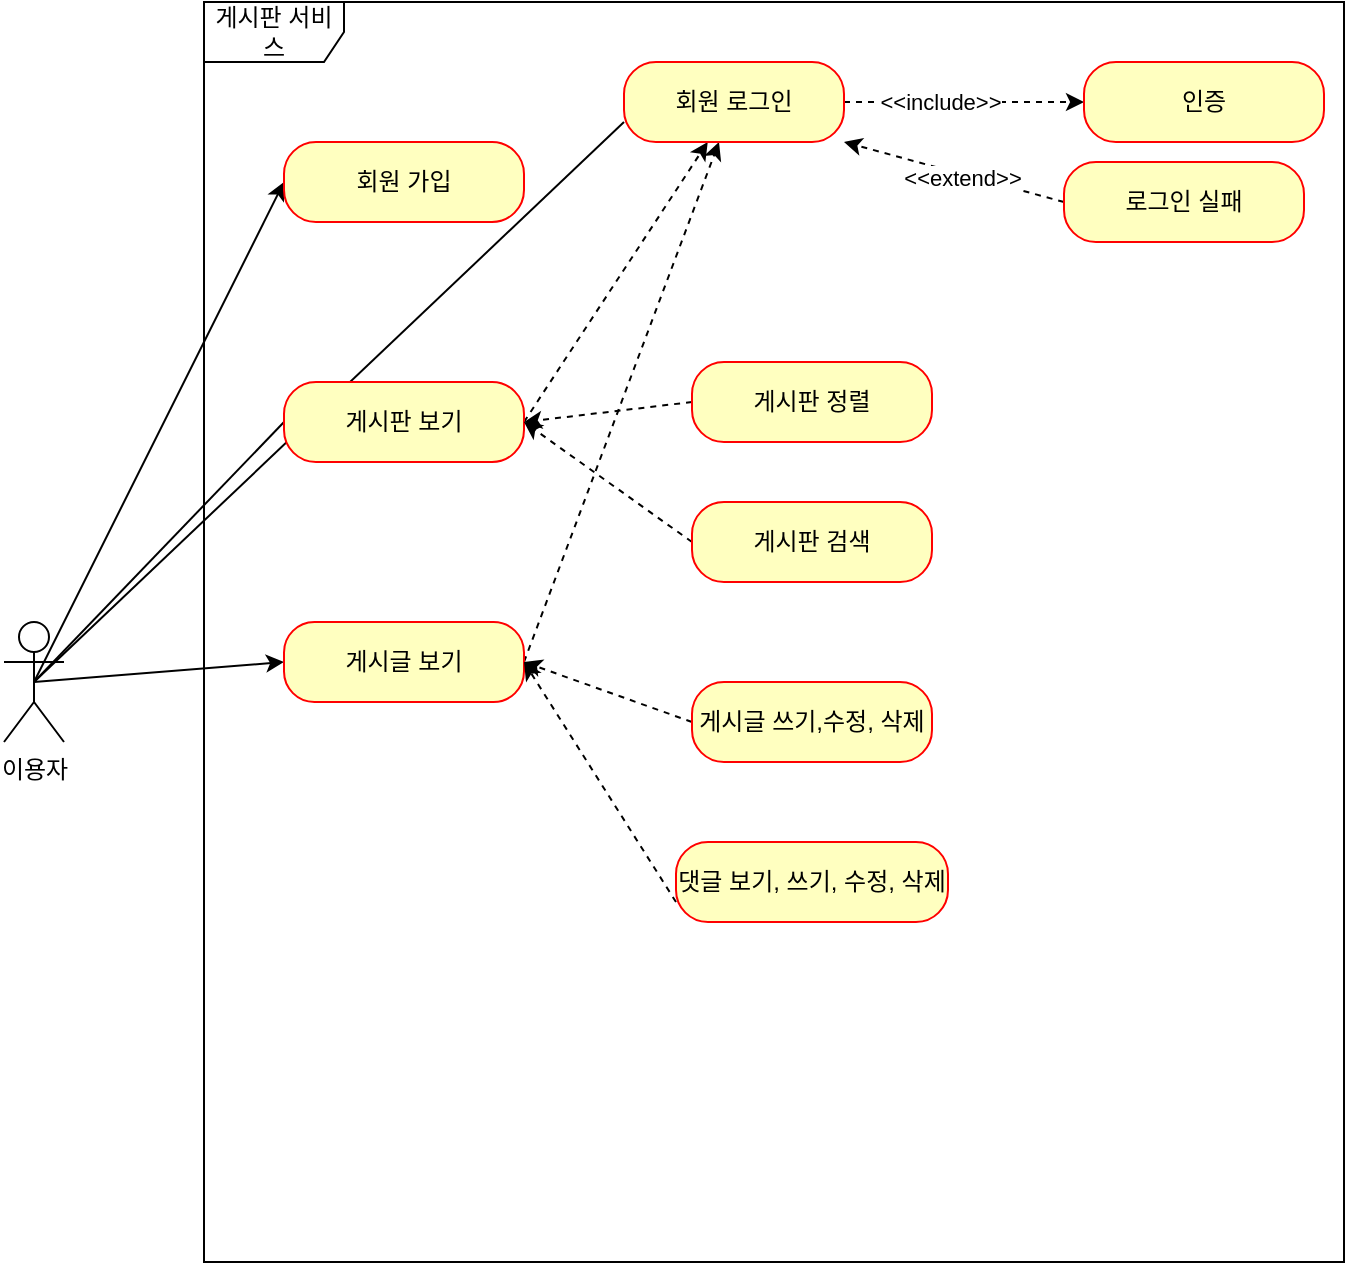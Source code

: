 <mxfile version="21.3.7" type="github">
  <diagram name="페이지-1" id="rT08_qQYB-A6Wl8RnfM6">
    <mxGraphModel dx="1242" dy="742" grid="1" gridSize="10" guides="1" tooltips="1" connect="1" arrows="1" fold="1" page="1" pageScale="1" pageWidth="827" pageHeight="1169" math="0" shadow="0">
      <root>
        <mxCell id="0" />
        <mxCell id="1" parent="0" />
        <mxCell id="oTCoc67FsYTaQhpnYICx-19" style="rounded=0;orthogonalLoop=1;jettySize=auto;html=1;exitX=0.5;exitY=0.5;exitDx=0;exitDy=0;exitPerimeter=0;entryX=0;entryY=0.5;entryDx=0;entryDy=0;endArrow=classic;endFill=1;" edge="1" parent="1" source="oTCoc67FsYTaQhpnYICx-1" target="oTCoc67FsYTaQhpnYICx-5">
          <mxGeometry relative="1" as="geometry" />
        </mxCell>
        <mxCell id="oTCoc67FsYTaQhpnYICx-20" style="rounded=0;orthogonalLoop=1;jettySize=auto;html=1;exitX=0.5;exitY=0.5;exitDx=0;exitDy=0;exitPerimeter=0;entryX=0;entryY=0.75;entryDx=0;entryDy=0;endArrow=none;endFill=0;" edge="1" parent="1" source="oTCoc67FsYTaQhpnYICx-1" target="oTCoc67FsYTaQhpnYICx-10">
          <mxGeometry relative="1" as="geometry" />
        </mxCell>
        <mxCell id="oTCoc67FsYTaQhpnYICx-22" style="rounded=0;orthogonalLoop=1;jettySize=auto;html=1;exitX=0.5;exitY=0.5;exitDx=0;exitDy=0;exitPerimeter=0;entryX=0;entryY=0.5;entryDx=0;entryDy=0;endArrow=none;endFill=0;" edge="1" parent="1" source="oTCoc67FsYTaQhpnYICx-1" target="oTCoc67FsYTaQhpnYICx-7">
          <mxGeometry relative="1" as="geometry" />
        </mxCell>
        <mxCell id="oTCoc67FsYTaQhpnYICx-23" style="rounded=0;orthogonalLoop=1;jettySize=auto;html=1;exitX=0.5;exitY=0.5;exitDx=0;exitDy=0;exitPerimeter=0;entryX=0;entryY=0.5;entryDx=0;entryDy=0;" edge="1" parent="1" source="oTCoc67FsYTaQhpnYICx-1" target="oTCoc67FsYTaQhpnYICx-8">
          <mxGeometry relative="1" as="geometry" />
        </mxCell>
        <mxCell id="oTCoc67FsYTaQhpnYICx-1" value="이용자&lt;br&gt;" style="shape=umlActor;verticalLabelPosition=bottom;verticalAlign=top;html=1;" vertex="1" parent="1">
          <mxGeometry x="40" y="340" width="30" height="60" as="geometry" />
        </mxCell>
        <mxCell id="oTCoc67FsYTaQhpnYICx-4" value="게시판 서비스&lt;br&gt;" style="shape=umlFrame;whiteSpace=wrap;html=1;pointerEvents=0;width=70;height=30;" vertex="1" parent="1">
          <mxGeometry x="140" y="30" width="570" height="630" as="geometry" />
        </mxCell>
        <mxCell id="oTCoc67FsYTaQhpnYICx-5" value="회원 가입" style="rounded=1;whiteSpace=wrap;html=1;arcSize=40;fontColor=#000000;fillColor=#ffffc0;strokeColor=#ff0000;" vertex="1" parent="1">
          <mxGeometry x="180" y="100" width="120" height="40" as="geometry" />
        </mxCell>
        <mxCell id="oTCoc67FsYTaQhpnYICx-32" style="rounded=0;orthogonalLoop=1;jettySize=auto;html=1;exitX=1;exitY=0.5;exitDx=0;exitDy=0;dashed=1;" edge="1" parent="1" source="oTCoc67FsYTaQhpnYICx-7" target="oTCoc67FsYTaQhpnYICx-10">
          <mxGeometry relative="1" as="geometry" />
        </mxCell>
        <mxCell id="oTCoc67FsYTaQhpnYICx-7" value="게시판 보기" style="rounded=1;whiteSpace=wrap;html=1;arcSize=40;fontColor=#000000;fillColor=#ffffc0;strokeColor=#ff0000;" vertex="1" parent="1">
          <mxGeometry x="180" y="220" width="120" height="40" as="geometry" />
        </mxCell>
        <mxCell id="oTCoc67FsYTaQhpnYICx-33" style="orthogonalLoop=1;jettySize=auto;html=1;exitX=1;exitY=0.5;exitDx=0;exitDy=0;rounded=0;strokeColor=none;" edge="1" parent="1" source="oTCoc67FsYTaQhpnYICx-8">
          <mxGeometry relative="1" as="geometry">
            <mxPoint x="400" y="110" as="targetPoint" />
          </mxGeometry>
        </mxCell>
        <mxCell id="oTCoc67FsYTaQhpnYICx-34" style="rounded=0;orthogonalLoop=1;jettySize=auto;html=1;exitX=1;exitY=0.5;exitDx=0;exitDy=0;dashed=1;" edge="1" parent="1" source="oTCoc67FsYTaQhpnYICx-8" target="oTCoc67FsYTaQhpnYICx-10">
          <mxGeometry relative="1" as="geometry" />
        </mxCell>
        <mxCell id="oTCoc67FsYTaQhpnYICx-8" value="게시글 보기" style="rounded=1;whiteSpace=wrap;html=1;arcSize=38;fontColor=#000000;fillColor=#ffffc0;strokeColor=#ff0000;" vertex="1" parent="1">
          <mxGeometry x="180" y="340" width="120" height="40" as="geometry" />
        </mxCell>
        <mxCell id="oTCoc67FsYTaQhpnYICx-24" style="rounded=0;orthogonalLoop=1;jettySize=auto;html=1;exitX=1;exitY=0.5;exitDx=0;exitDy=0;entryX=0;entryY=0.5;entryDx=0;entryDy=0;dashed=1;" edge="1" parent="1" source="oTCoc67FsYTaQhpnYICx-10" target="oTCoc67FsYTaQhpnYICx-11">
          <mxGeometry relative="1" as="geometry" />
        </mxCell>
        <mxCell id="oTCoc67FsYTaQhpnYICx-31" value="&amp;lt;&amp;lt;include&amp;gt;&amp;gt;" style="edgeLabel;html=1;align=center;verticalAlign=middle;resizable=0;points=[];" vertex="1" connectable="0" parent="oTCoc67FsYTaQhpnYICx-24">
          <mxGeometry x="-0.2" relative="1" as="geometry">
            <mxPoint as="offset" />
          </mxGeometry>
        </mxCell>
        <mxCell id="oTCoc67FsYTaQhpnYICx-10" value="회원 로그인" style="rounded=1;whiteSpace=wrap;html=1;arcSize=40;fontColor=#000000;fillColor=#ffffc0;strokeColor=#ff0000;" vertex="1" parent="1">
          <mxGeometry x="350" y="60" width="110" height="40" as="geometry" />
        </mxCell>
        <mxCell id="oTCoc67FsYTaQhpnYICx-11" value="인증" style="rounded=1;whiteSpace=wrap;html=1;arcSize=40;fontColor=#000000;fillColor=#ffffc0;strokeColor=#ff0000;" vertex="1" parent="1">
          <mxGeometry x="580" y="60" width="120" height="40" as="geometry" />
        </mxCell>
        <mxCell id="oTCoc67FsYTaQhpnYICx-27" style="rounded=0;orthogonalLoop=1;jettySize=auto;html=1;entryX=1;entryY=1;entryDx=0;entryDy=0;dashed=1;" edge="1" parent="1" target="oTCoc67FsYTaQhpnYICx-10">
          <mxGeometry relative="1" as="geometry">
            <mxPoint x="570" y="130" as="sourcePoint" />
          </mxGeometry>
        </mxCell>
        <mxCell id="oTCoc67FsYTaQhpnYICx-30" value="&amp;lt;&amp;lt;extend&amp;gt;&amp;gt;" style="edgeLabel;html=1;align=center;verticalAlign=middle;resizable=0;points=[];" vertex="1" connectable="0" parent="oTCoc67FsYTaQhpnYICx-27">
          <mxGeometry x="-0.071" y="2" relative="1" as="geometry">
            <mxPoint as="offset" />
          </mxGeometry>
        </mxCell>
        <mxCell id="oTCoc67FsYTaQhpnYICx-12" value="로그인 실패" style="rounded=1;whiteSpace=wrap;html=1;arcSize=40;fontColor=#000000;fillColor=#ffffc0;strokeColor=#ff0000;" vertex="1" parent="1">
          <mxGeometry x="570" y="110" width="120" height="40" as="geometry" />
        </mxCell>
        <mxCell id="oTCoc67FsYTaQhpnYICx-36" style="rounded=0;orthogonalLoop=1;jettySize=auto;html=1;exitX=0;exitY=0.5;exitDx=0;exitDy=0;dashed=1;endArrow=classic;endFill=1;" edge="1" parent="1" source="oTCoc67FsYTaQhpnYICx-13">
          <mxGeometry relative="1" as="geometry">
            <mxPoint x="300" y="240" as="targetPoint" />
          </mxGeometry>
        </mxCell>
        <mxCell id="oTCoc67FsYTaQhpnYICx-13" value="게시판 정렬" style="rounded=1;whiteSpace=wrap;html=1;arcSize=40;fontColor=#000000;fillColor=#ffffc0;strokeColor=#ff0000;" vertex="1" parent="1">
          <mxGeometry x="384" y="210" width="120" height="40" as="geometry" />
        </mxCell>
        <mxCell id="oTCoc67FsYTaQhpnYICx-35" style="rounded=0;orthogonalLoop=1;jettySize=auto;html=1;exitX=0;exitY=0.5;exitDx=0;exitDy=0;entryX=1;entryY=0.5;entryDx=0;entryDy=0;dashed=1;" edge="1" parent="1" source="oTCoc67FsYTaQhpnYICx-14" target="oTCoc67FsYTaQhpnYICx-7">
          <mxGeometry relative="1" as="geometry" />
        </mxCell>
        <mxCell id="oTCoc67FsYTaQhpnYICx-14" value="게시판 검색" style="rounded=1;whiteSpace=wrap;html=1;arcSize=40;fontColor=#000000;fillColor=#ffffc0;strokeColor=#ff0000;" vertex="1" parent="1">
          <mxGeometry x="384" y="280" width="120" height="40" as="geometry" />
        </mxCell>
        <mxCell id="oTCoc67FsYTaQhpnYICx-37" style="rounded=0;orthogonalLoop=1;jettySize=auto;html=1;exitX=0;exitY=0.5;exitDx=0;exitDy=0;entryX=1;entryY=0.5;entryDx=0;entryDy=0;dashed=1;" edge="1" parent="1" source="oTCoc67FsYTaQhpnYICx-15" target="oTCoc67FsYTaQhpnYICx-8">
          <mxGeometry relative="1" as="geometry" />
        </mxCell>
        <mxCell id="oTCoc67FsYTaQhpnYICx-15" value="게시글 쓰기,수정, 삭제" style="rounded=1;whiteSpace=wrap;html=1;arcSize=40;fontColor=#000000;fillColor=#ffffc0;strokeColor=#ff0000;" vertex="1" parent="1">
          <mxGeometry x="384" y="370" width="120" height="40" as="geometry" />
        </mxCell>
        <mxCell id="oTCoc67FsYTaQhpnYICx-38" style="rounded=0;orthogonalLoop=1;jettySize=auto;html=1;exitX=0;exitY=0.75;exitDx=0;exitDy=0;dashed=1;" edge="1" parent="1" source="oTCoc67FsYTaQhpnYICx-16">
          <mxGeometry relative="1" as="geometry">
            <mxPoint x="300" y="360" as="targetPoint" />
          </mxGeometry>
        </mxCell>
        <mxCell id="oTCoc67FsYTaQhpnYICx-16" value="댓글 보기, 쓰기, 수정, 삭제" style="rounded=1;whiteSpace=wrap;html=1;arcSize=40;fontColor=#000000;fillColor=#ffffc0;strokeColor=#ff0000;" vertex="1" parent="1">
          <mxGeometry x="376" y="450" width="136" height="40" as="geometry" />
        </mxCell>
      </root>
    </mxGraphModel>
  </diagram>
</mxfile>
